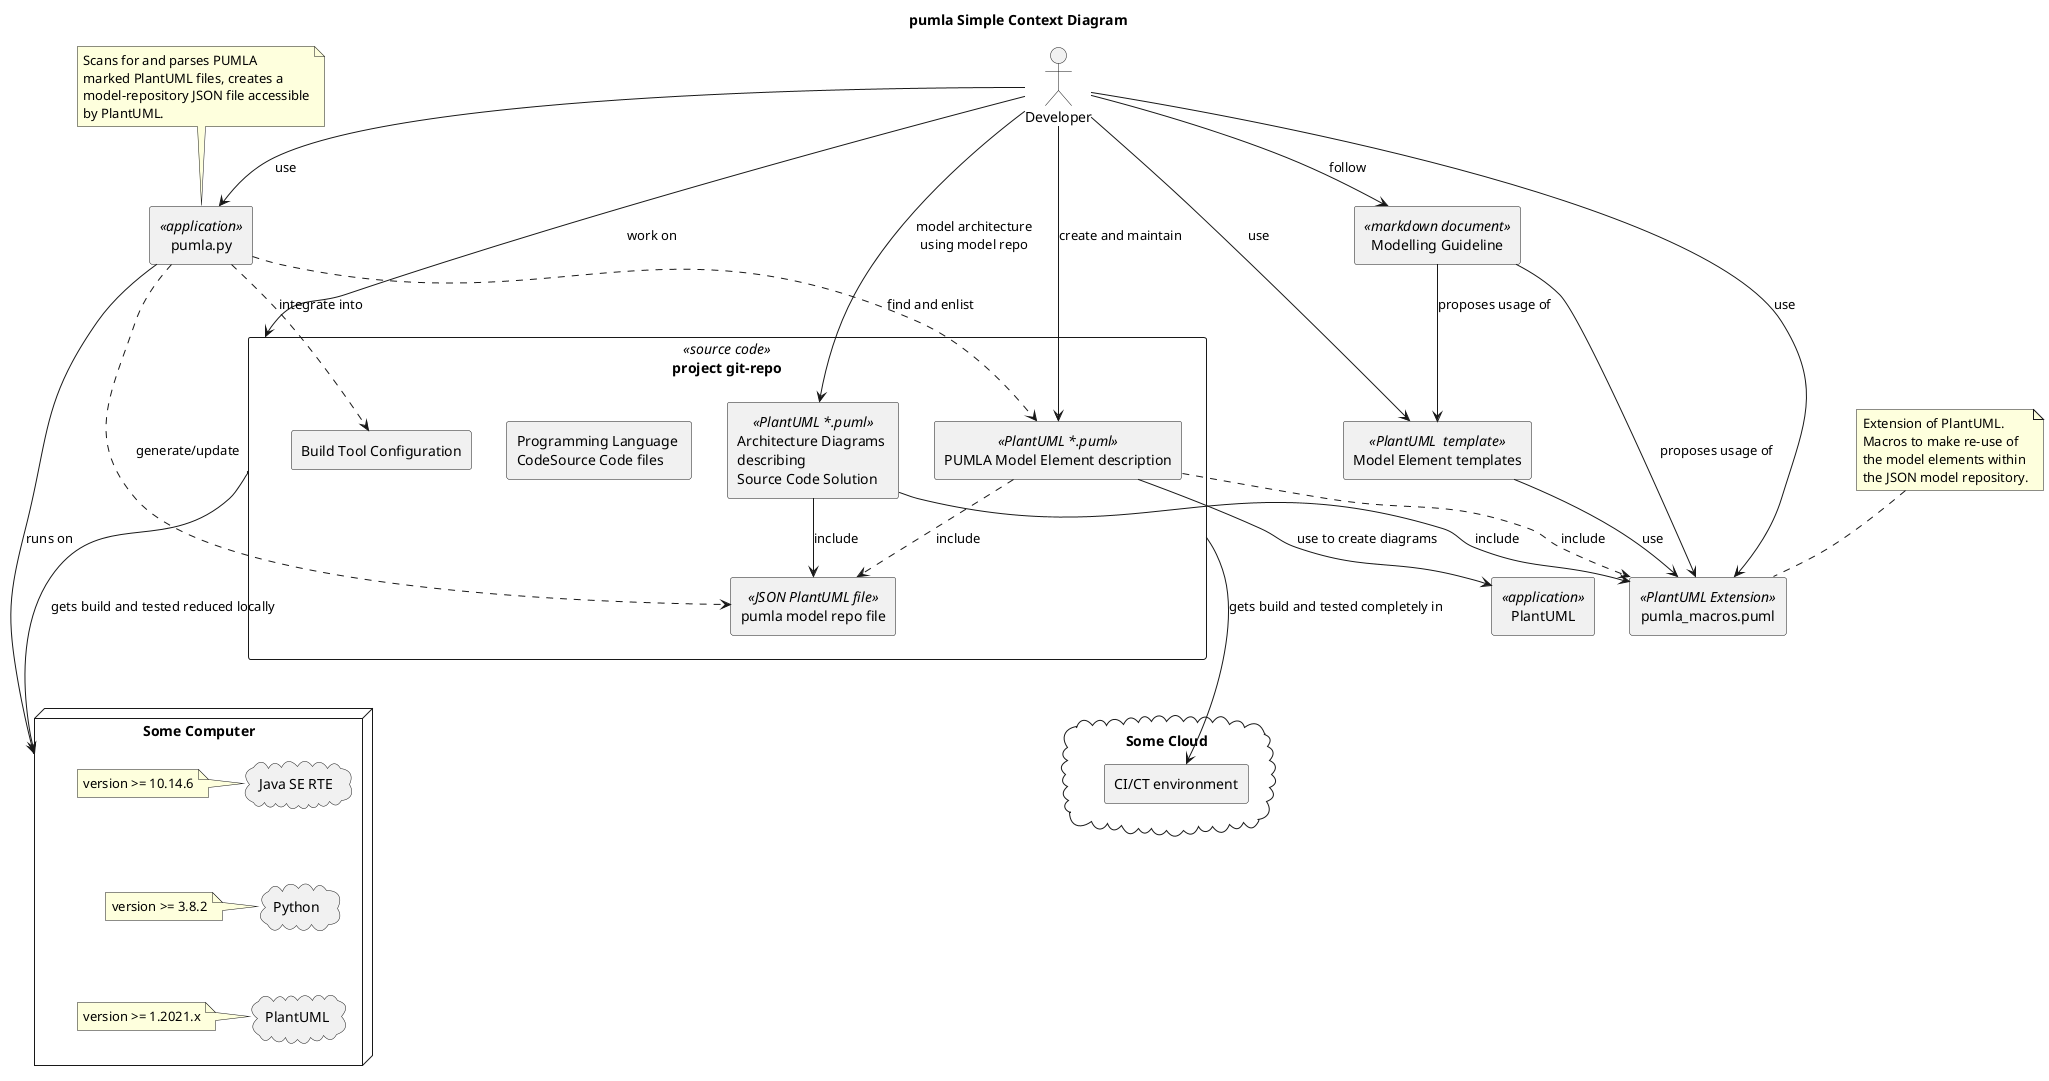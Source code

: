 @startuml

skinparam componentStyle uml2

title pumla Simple Context Diagram


:Developer: as dev


rectangle "pumla.py" <<application>> as pumla {
}

rectangle "pumla_macros.puml" <<PlantUML Extension>> as pmac {
}

rectangle "PlantUML" <<application>> as plantuml {
}

note top of pmac
    Extension of PlantUML.
    Macros to make re-use of
    the model elements within
    the JSON model repository.
end note

rectangle "project git-repo" <<source code>> as pgr {
rectangle "PUMLA Model Element description" <<PlantUML *.puml>>  as pumlf {
}
rectangle "Architecture Diagrams \ndescribing \nSource Code Solution" <<PlantUML *.puml>>  as archdiags {
}
rectangle "pumla model repo file" <<JSON PlantUML file>> as pumlamr {
}

rectangle "Programming Language \nCodeSource Code files" {
}
rectangle "Build Tool Configuration" as btc {
}
}

rectangle "Modelling Guideline" <<markdown document>> as modguid {
}

rectangle "Model Element templates" <<PlantUML  template>> as templ {
}

note top of pumla
    Scans for and parses PUMLA
    marked PlantUML files, creates a
    model-repository JSON file accessible
    by PlantUML.
end note


node "Some Computer" as sco {
cloud "Java SE RTE" as Java {
}
 note left of Java : version >= 10.14.6

cloud Python {
 }
 note left of Python: version >= 3.8.2

cloud PlantUML as puml {

 }
 note left of puml: version >= 1.2021.x

}

cloud "Some Cloud" as cloud {
 rectangle "CI/CT environment" as cict {
 }
}

Java -[hidden]-> Python
Python -[hidden]-> puml
pumlamr -[hidden]-> sco
pumlamr -[hidden]-> cloud

pumla --> sco: runs on

dev-->pumla: use
dev-->pgr: work on
dev-->modguid: follow
dev-->templ : use
dev --> archdiags : model architecture\nusing model repo
templ-->pmac :use
modguid--> pmac: proposes usage of
modguid--> templ: proposes usage of
archdiags-->pmac : include
archdiags-->pumlamr : include
pumla ..> btc: integrate into
pumla ..> pumlamr: generate/update
pumla ..> pumlf: find and enlist
pumlf ..> pumlamr: include
pumlf ..> pmac : include
dev --> pmac : use
dev --> pumlf : create and maintain
pgr --> cict : gets build and tested completely in
pgr --> sco : gets build and tested reduced locally
pumlf --> plantuml: use to create diagrams
@enduml